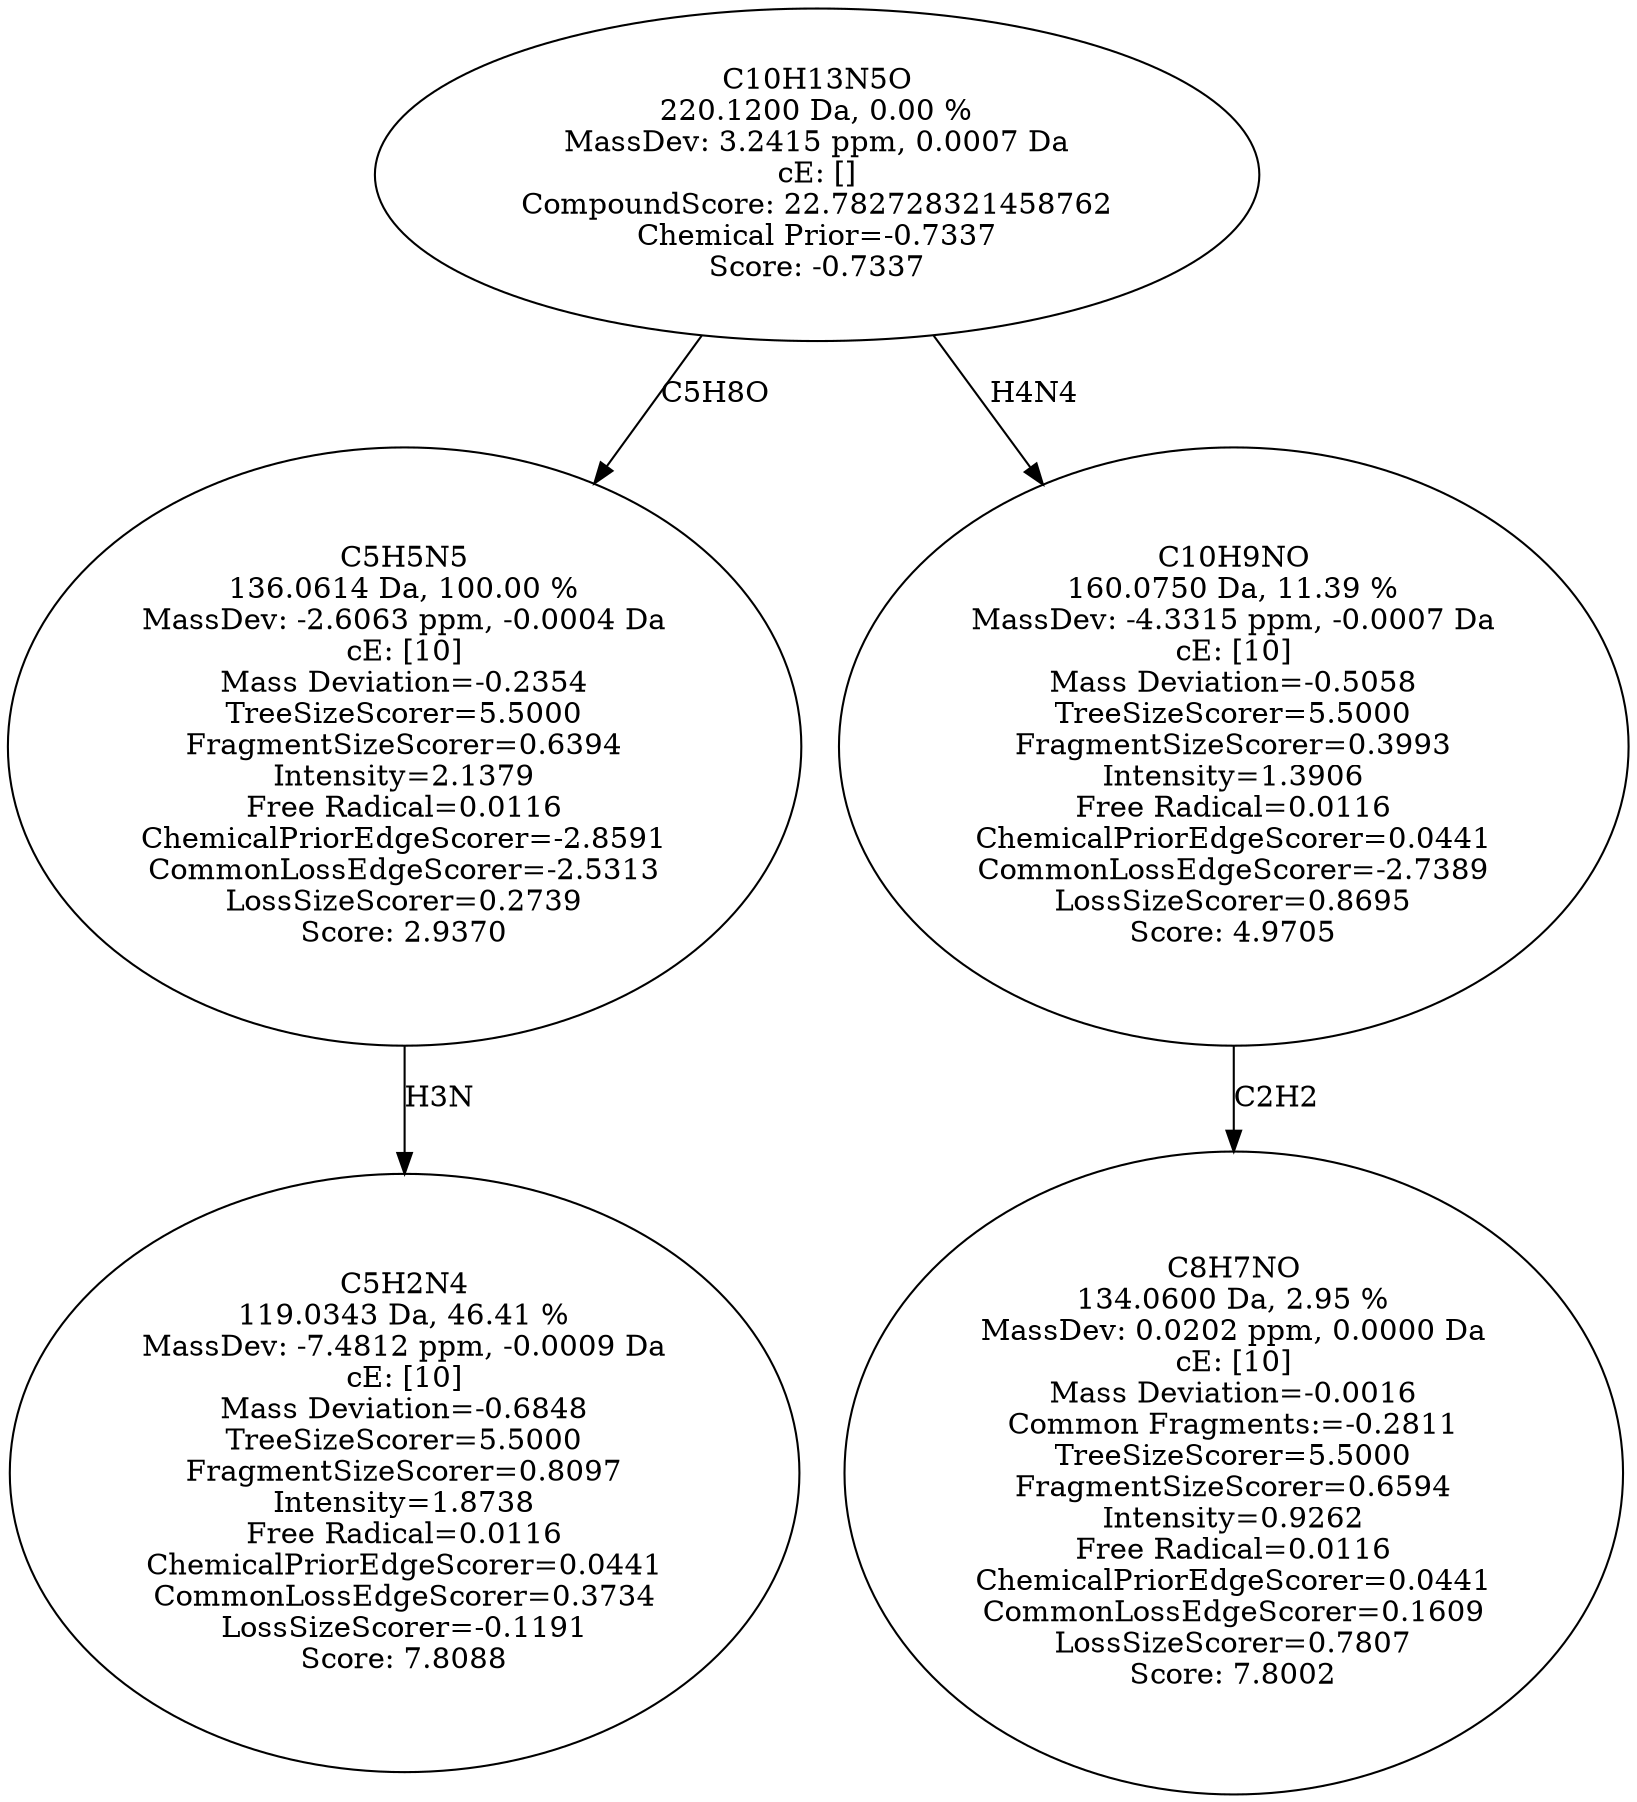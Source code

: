 strict digraph {
v1 [label="C5H2N4\n119.0343 Da, 46.41 %\nMassDev: -7.4812 ppm, -0.0009 Da\ncE: [10]\nMass Deviation=-0.6848\nTreeSizeScorer=5.5000\nFragmentSizeScorer=0.8097\nIntensity=1.8738\nFree Radical=0.0116\nChemicalPriorEdgeScorer=0.0441\nCommonLossEdgeScorer=0.3734\nLossSizeScorer=-0.1191\nScore: 7.8088"];
v2 [label="C5H5N5\n136.0614 Da, 100.00 %\nMassDev: -2.6063 ppm, -0.0004 Da\ncE: [10]\nMass Deviation=-0.2354\nTreeSizeScorer=5.5000\nFragmentSizeScorer=0.6394\nIntensity=2.1379\nFree Radical=0.0116\nChemicalPriorEdgeScorer=-2.8591\nCommonLossEdgeScorer=-2.5313\nLossSizeScorer=0.2739\nScore: 2.9370"];
v3 [label="C8H7NO\n134.0600 Da, 2.95 %\nMassDev: 0.0202 ppm, 0.0000 Da\ncE: [10]\nMass Deviation=-0.0016\nCommon Fragments:=-0.2811\nTreeSizeScorer=5.5000\nFragmentSizeScorer=0.6594\nIntensity=0.9262\nFree Radical=0.0116\nChemicalPriorEdgeScorer=0.0441\nCommonLossEdgeScorer=0.1609\nLossSizeScorer=0.7807\nScore: 7.8002"];
v4 [label="C10H9NO\n160.0750 Da, 11.39 %\nMassDev: -4.3315 ppm, -0.0007 Da\ncE: [10]\nMass Deviation=-0.5058\nTreeSizeScorer=5.5000\nFragmentSizeScorer=0.3993\nIntensity=1.3906\nFree Radical=0.0116\nChemicalPriorEdgeScorer=0.0441\nCommonLossEdgeScorer=-2.7389\nLossSizeScorer=0.8695\nScore: 4.9705"];
v5 [label="C10H13N5O\n220.1200 Da, 0.00 %\nMassDev: 3.2415 ppm, 0.0007 Da\ncE: []\nCompoundScore: 22.782728321458762\nChemical Prior=-0.7337\nScore: -0.7337"];
v2 -> v1 [label="H3N"];
v5 -> v2 [label="C5H8O"];
v4 -> v3 [label="C2H2"];
v5 -> v4 [label="H4N4"];
}